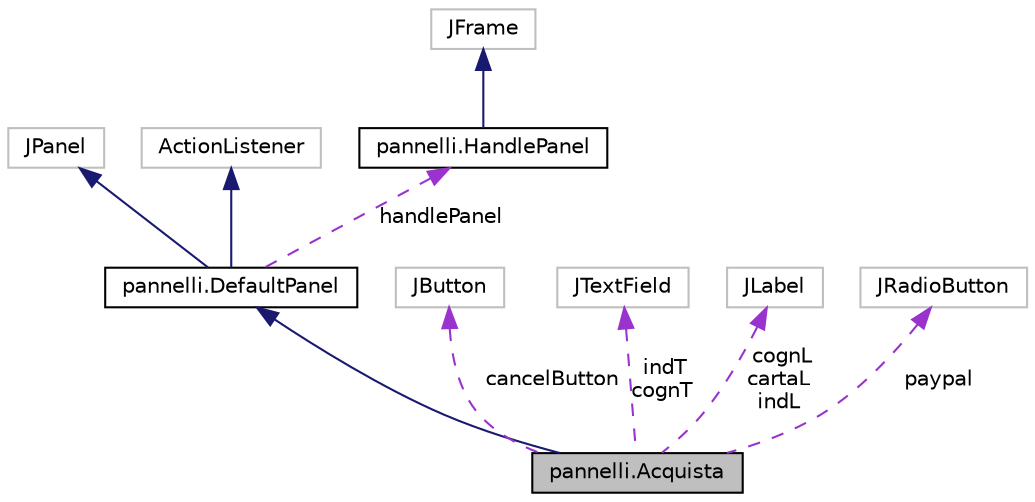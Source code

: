 digraph "pannelli.Acquista"
{
  edge [fontname="Helvetica",fontsize="10",labelfontname="Helvetica",labelfontsize="10"];
  node [fontname="Helvetica",fontsize="10",shape=record];
  Node1 [label="pannelli.Acquista",height=0.2,width=0.4,color="black", fillcolor="grey75", style="filled", fontcolor="black"];
  Node2 -> Node1 [dir="back",color="midnightblue",fontsize="10",style="solid",fontname="Helvetica"];
  Node2 [label="pannelli.DefaultPanel",height=0.2,width=0.4,color="black", fillcolor="white", style="filled",URL="$classpannelli_1_1DefaultPanel.html",tooltip="classe che implementa il pannello di default dal quale tutti i pannelli del progetto estendo direttam..."];
  Node3 -> Node2 [dir="back",color="midnightblue",fontsize="10",style="solid",fontname="Helvetica"];
  Node3 [label="JPanel",height=0.2,width=0.4,color="grey75", fillcolor="white", style="filled"];
  Node4 -> Node2 [dir="back",color="midnightblue",fontsize="10",style="solid",fontname="Helvetica"];
  Node4 [label="ActionListener",height=0.2,width=0.4,color="grey75", fillcolor="white", style="filled"];
  Node5 -> Node2 [dir="back",color="darkorchid3",fontsize="10",style="dashed",label=" handlePanel" ,fontname="Helvetica"];
  Node5 [label="pannelli.HandlePanel",height=0.2,width=0.4,color="black", fillcolor="white", style="filled",URL="$classpannelli_1_1HandlePanel.html",tooltip="classe che implementa il pannello che gestisce tutti i pannelli e a seconda del bisogno cambi da un p..."];
  Node6 -> Node5 [dir="back",color="midnightblue",fontsize="10",style="solid",fontname="Helvetica"];
  Node6 [label="JFrame",height=0.2,width=0.4,color="grey75", fillcolor="white", style="filled"];
  Node7 -> Node1 [dir="back",color="darkorchid3",fontsize="10",style="dashed",label=" cancelButton" ,fontname="Helvetica"];
  Node7 [label="JButton",height=0.2,width=0.4,color="grey75", fillcolor="white", style="filled"];
  Node8 -> Node1 [dir="back",color="darkorchid3",fontsize="10",style="dashed",label=" indT\ncognT" ,fontname="Helvetica"];
  Node8 [label="JTextField",height=0.2,width=0.4,color="grey75", fillcolor="white", style="filled"];
  Node9 -> Node1 [dir="back",color="darkorchid3",fontsize="10",style="dashed",label=" cognL\ncartaL\nindL" ,fontname="Helvetica"];
  Node9 [label="JLabel",height=0.2,width=0.4,color="grey75", fillcolor="white", style="filled"];
  Node10 -> Node1 [dir="back",color="darkorchid3",fontsize="10",style="dashed",label=" paypal" ,fontname="Helvetica"];
  Node10 [label="JRadioButton",height=0.2,width=0.4,color="grey75", fillcolor="white", style="filled"];
}
